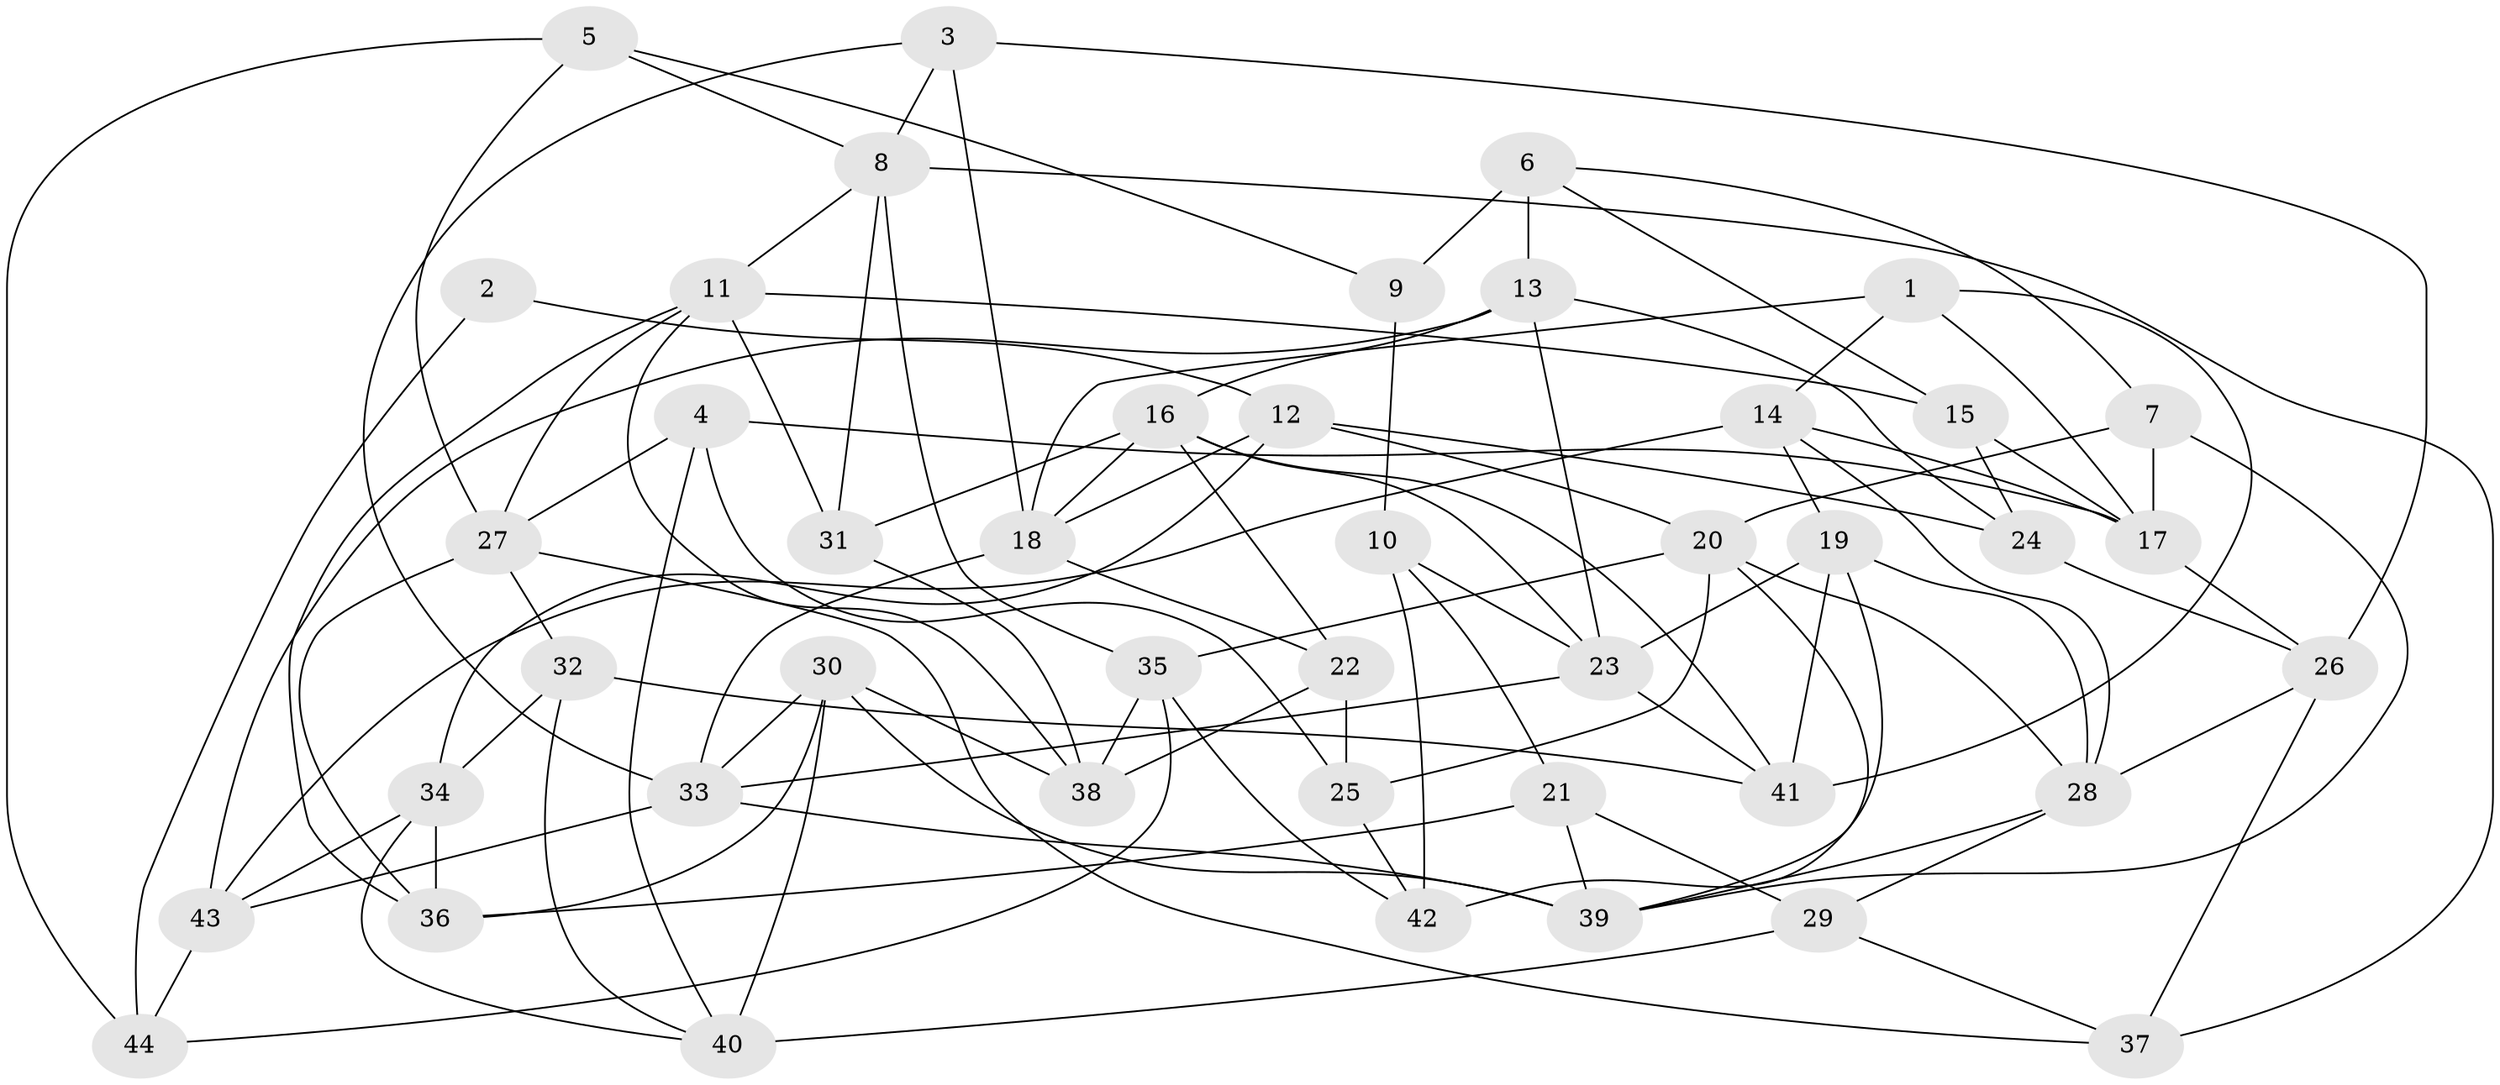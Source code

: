 // original degree distribution, {4: 1.0}
// Generated by graph-tools (version 1.1) at 2025/38/03/04/25 23:38:13]
// undirected, 44 vertices, 104 edges
graph export_dot {
  node [color=gray90,style=filled];
  1;
  2;
  3;
  4;
  5;
  6;
  7;
  8;
  9;
  10;
  11;
  12;
  13;
  14;
  15;
  16;
  17;
  18;
  19;
  20;
  21;
  22;
  23;
  24;
  25;
  26;
  27;
  28;
  29;
  30;
  31;
  32;
  33;
  34;
  35;
  36;
  37;
  38;
  39;
  40;
  41;
  42;
  43;
  44;
  1 -- 14 [weight=1.0];
  1 -- 17 [weight=1.0];
  1 -- 18 [weight=1.0];
  1 -- 41 [weight=1.0];
  2 -- 12 [weight=2.0];
  2 -- 44 [weight=2.0];
  3 -- 8 [weight=1.0];
  3 -- 18 [weight=1.0];
  3 -- 26 [weight=1.0];
  3 -- 33 [weight=1.0];
  4 -- 17 [weight=1.0];
  4 -- 25 [weight=1.0];
  4 -- 27 [weight=1.0];
  4 -- 40 [weight=1.0];
  5 -- 8 [weight=1.0];
  5 -- 9 [weight=1.0];
  5 -- 27 [weight=1.0];
  5 -- 44 [weight=1.0];
  6 -- 7 [weight=1.0];
  6 -- 9 [weight=2.0];
  6 -- 13 [weight=2.0];
  6 -- 15 [weight=1.0];
  7 -- 17 [weight=1.0];
  7 -- 20 [weight=1.0];
  7 -- 39 [weight=1.0];
  8 -- 11 [weight=1.0];
  8 -- 31 [weight=1.0];
  8 -- 35 [weight=1.0];
  8 -- 37 [weight=1.0];
  9 -- 10 [weight=1.0];
  10 -- 21 [weight=1.0];
  10 -- 23 [weight=1.0];
  10 -- 42 [weight=1.0];
  11 -- 15 [weight=1.0];
  11 -- 27 [weight=1.0];
  11 -- 31 [weight=1.0];
  11 -- 36 [weight=1.0];
  11 -- 38 [weight=1.0];
  12 -- 18 [weight=1.0];
  12 -- 20 [weight=1.0];
  12 -- 24 [weight=1.0];
  12 -- 34 [weight=1.0];
  13 -- 16 [weight=1.0];
  13 -- 23 [weight=1.0];
  13 -- 24 [weight=1.0];
  13 -- 43 [weight=1.0];
  14 -- 17 [weight=1.0];
  14 -- 19 [weight=1.0];
  14 -- 28 [weight=1.0];
  14 -- 43 [weight=2.0];
  15 -- 17 [weight=1.0];
  15 -- 24 [weight=1.0];
  16 -- 18 [weight=1.0];
  16 -- 22 [weight=1.0];
  16 -- 23 [weight=1.0];
  16 -- 31 [weight=1.0];
  16 -- 41 [weight=1.0];
  17 -- 26 [weight=1.0];
  18 -- 22 [weight=1.0];
  18 -- 33 [weight=1.0];
  19 -- 23 [weight=1.0];
  19 -- 28 [weight=1.0];
  19 -- 41 [weight=2.0];
  19 -- 42 [weight=1.0];
  20 -- 25 [weight=1.0];
  20 -- 28 [weight=1.0];
  20 -- 35 [weight=1.0];
  20 -- 39 [weight=1.0];
  21 -- 29 [weight=1.0];
  21 -- 36 [weight=1.0];
  21 -- 39 [weight=1.0];
  22 -- 25 [weight=1.0];
  22 -- 38 [weight=1.0];
  23 -- 33 [weight=1.0];
  23 -- 41 [weight=1.0];
  24 -- 26 [weight=1.0];
  25 -- 42 [weight=1.0];
  26 -- 28 [weight=1.0];
  26 -- 37 [weight=2.0];
  27 -- 32 [weight=1.0];
  27 -- 36 [weight=1.0];
  27 -- 37 [weight=1.0];
  28 -- 29 [weight=1.0];
  28 -- 39 [weight=1.0];
  29 -- 37 [weight=2.0];
  29 -- 40 [weight=2.0];
  30 -- 33 [weight=1.0];
  30 -- 36 [weight=1.0];
  30 -- 38 [weight=2.0];
  30 -- 39 [weight=1.0];
  30 -- 40 [weight=1.0];
  31 -- 38 [weight=1.0];
  32 -- 34 [weight=1.0];
  32 -- 40 [weight=1.0];
  32 -- 41 [weight=1.0];
  33 -- 39 [weight=1.0];
  33 -- 43 [weight=1.0];
  34 -- 36 [weight=2.0];
  34 -- 40 [weight=1.0];
  34 -- 43 [weight=1.0];
  35 -- 38 [weight=1.0];
  35 -- 42 [weight=1.0];
  35 -- 44 [weight=2.0];
  43 -- 44 [weight=1.0];
}
